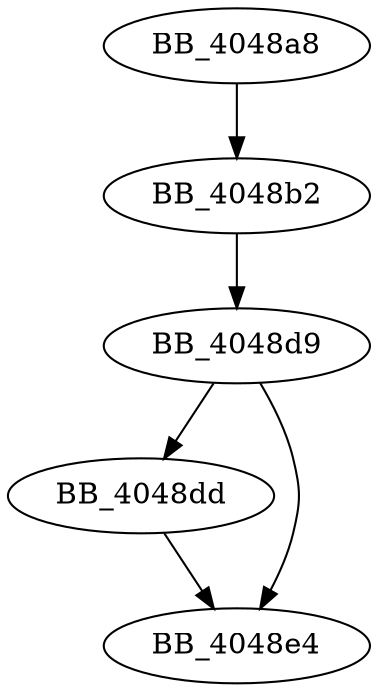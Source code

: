 DiGraph sub_4048A8{
BB_4048a8->BB_4048b2
BB_4048b2->BB_4048d9
BB_4048d9->BB_4048dd
BB_4048d9->BB_4048e4
BB_4048dd->BB_4048e4
}

